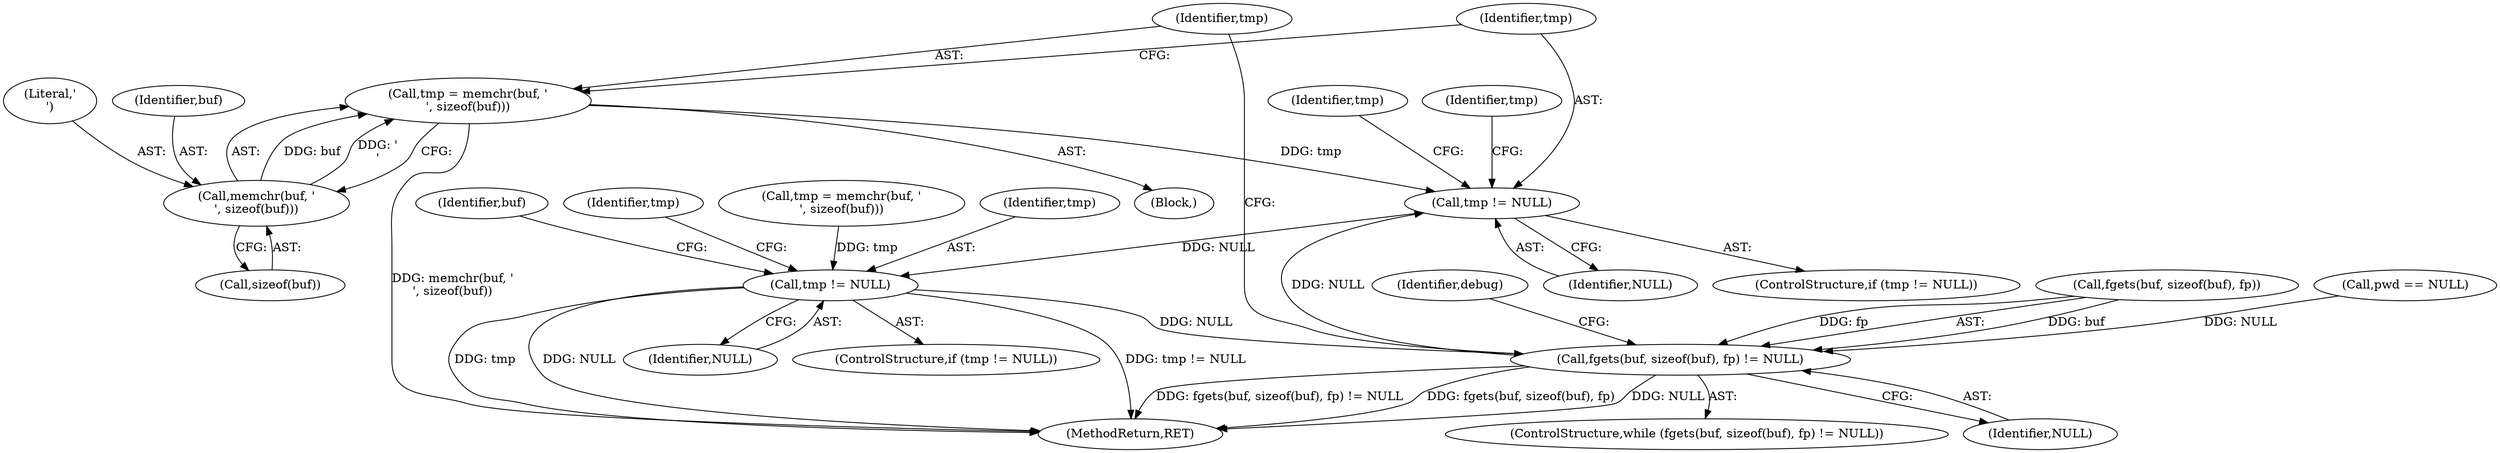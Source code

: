 digraph "0_altlinux_843807a3a90f52e7538be756616510730a24739a@API" {
"1000266" [label="(Call,tmp = memchr(buf, '\r', sizeof(buf)))"];
"1000268" [label="(Call,memchr(buf, '\r', sizeof(buf)))"];
"1000274" [label="(Call,tmp != NULL)"];
"1000290" [label="(Call,tmp != NULL)"];
"1000258" [label="(Call,fgets(buf, sizeof(buf), fp) != NULL)"];
"1000292" [label="(Identifier,NULL)"];
"1000276" [label="(Identifier,NULL)"];
"1000271" [label="(Call,sizeof(buf))"];
"1000270" [label="(Literal,'\r')"];
"1000296" [label="(Identifier,tmp)"];
"1000282" [label="(Call,tmp = memchr(buf, '\n', sizeof(buf)))"];
"1000273" [label="(ControlStructure,if (tmp != NULL))"];
"1000274" [label="(Call,tmp != NULL)"];
"1000265" [label="(Block,)"];
"1000269" [label="(Identifier,buf)"];
"1000268" [label="(Call,memchr(buf, '\r', sizeof(buf)))"];
"1000275" [label="(Identifier,tmp)"];
"1000264" [label="(Identifier,NULL)"];
"1000258" [label="(Call,fgets(buf, sizeof(buf), fp) != NULL)"];
"1000289" [label="(ControlStructure,if (tmp != NULL))"];
"1000283" [label="(Identifier,tmp)"];
"1000321" [label="(Identifier,debug)"];
"1000259" [label="(Call,fgets(buf, sizeof(buf), fp))"];
"1000290" [label="(Call,tmp != NULL)"];
"1000134" [label="(Call,pwd == NULL)"];
"1000291" [label="(Identifier,tmp)"];
"1000378" [label="(MethodReturn,RET)"];
"1000280" [label="(Identifier,tmp)"];
"1000267" [label="(Identifier,tmp)"];
"1000301" [label="(Identifier,buf)"];
"1000257" [label="(ControlStructure,while (fgets(buf, sizeof(buf), fp) != NULL))"];
"1000266" [label="(Call,tmp = memchr(buf, '\r', sizeof(buf)))"];
"1000266" -> "1000265"  [label="AST: "];
"1000266" -> "1000268"  [label="CFG: "];
"1000267" -> "1000266"  [label="AST: "];
"1000268" -> "1000266"  [label="AST: "];
"1000275" -> "1000266"  [label="CFG: "];
"1000266" -> "1000378"  [label="DDG: memchr(buf, '\r', sizeof(buf))"];
"1000268" -> "1000266"  [label="DDG: buf"];
"1000268" -> "1000266"  [label="DDG: '\r'"];
"1000266" -> "1000274"  [label="DDG: tmp"];
"1000268" -> "1000271"  [label="CFG: "];
"1000269" -> "1000268"  [label="AST: "];
"1000270" -> "1000268"  [label="AST: "];
"1000271" -> "1000268"  [label="AST: "];
"1000274" -> "1000273"  [label="AST: "];
"1000274" -> "1000276"  [label="CFG: "];
"1000275" -> "1000274"  [label="AST: "];
"1000276" -> "1000274"  [label="AST: "];
"1000280" -> "1000274"  [label="CFG: "];
"1000283" -> "1000274"  [label="CFG: "];
"1000258" -> "1000274"  [label="DDG: NULL"];
"1000274" -> "1000290"  [label="DDG: NULL"];
"1000290" -> "1000289"  [label="AST: "];
"1000290" -> "1000292"  [label="CFG: "];
"1000291" -> "1000290"  [label="AST: "];
"1000292" -> "1000290"  [label="AST: "];
"1000296" -> "1000290"  [label="CFG: "];
"1000301" -> "1000290"  [label="CFG: "];
"1000290" -> "1000378"  [label="DDG: tmp"];
"1000290" -> "1000378"  [label="DDG: NULL"];
"1000290" -> "1000378"  [label="DDG: tmp != NULL"];
"1000290" -> "1000258"  [label="DDG: NULL"];
"1000282" -> "1000290"  [label="DDG: tmp"];
"1000258" -> "1000257"  [label="AST: "];
"1000258" -> "1000264"  [label="CFG: "];
"1000259" -> "1000258"  [label="AST: "];
"1000264" -> "1000258"  [label="AST: "];
"1000267" -> "1000258"  [label="CFG: "];
"1000321" -> "1000258"  [label="CFG: "];
"1000258" -> "1000378"  [label="DDG: fgets(buf, sizeof(buf), fp)"];
"1000258" -> "1000378"  [label="DDG: NULL"];
"1000258" -> "1000378"  [label="DDG: fgets(buf, sizeof(buf), fp) != NULL"];
"1000259" -> "1000258"  [label="DDG: buf"];
"1000259" -> "1000258"  [label="DDG: fp"];
"1000134" -> "1000258"  [label="DDG: NULL"];
}
